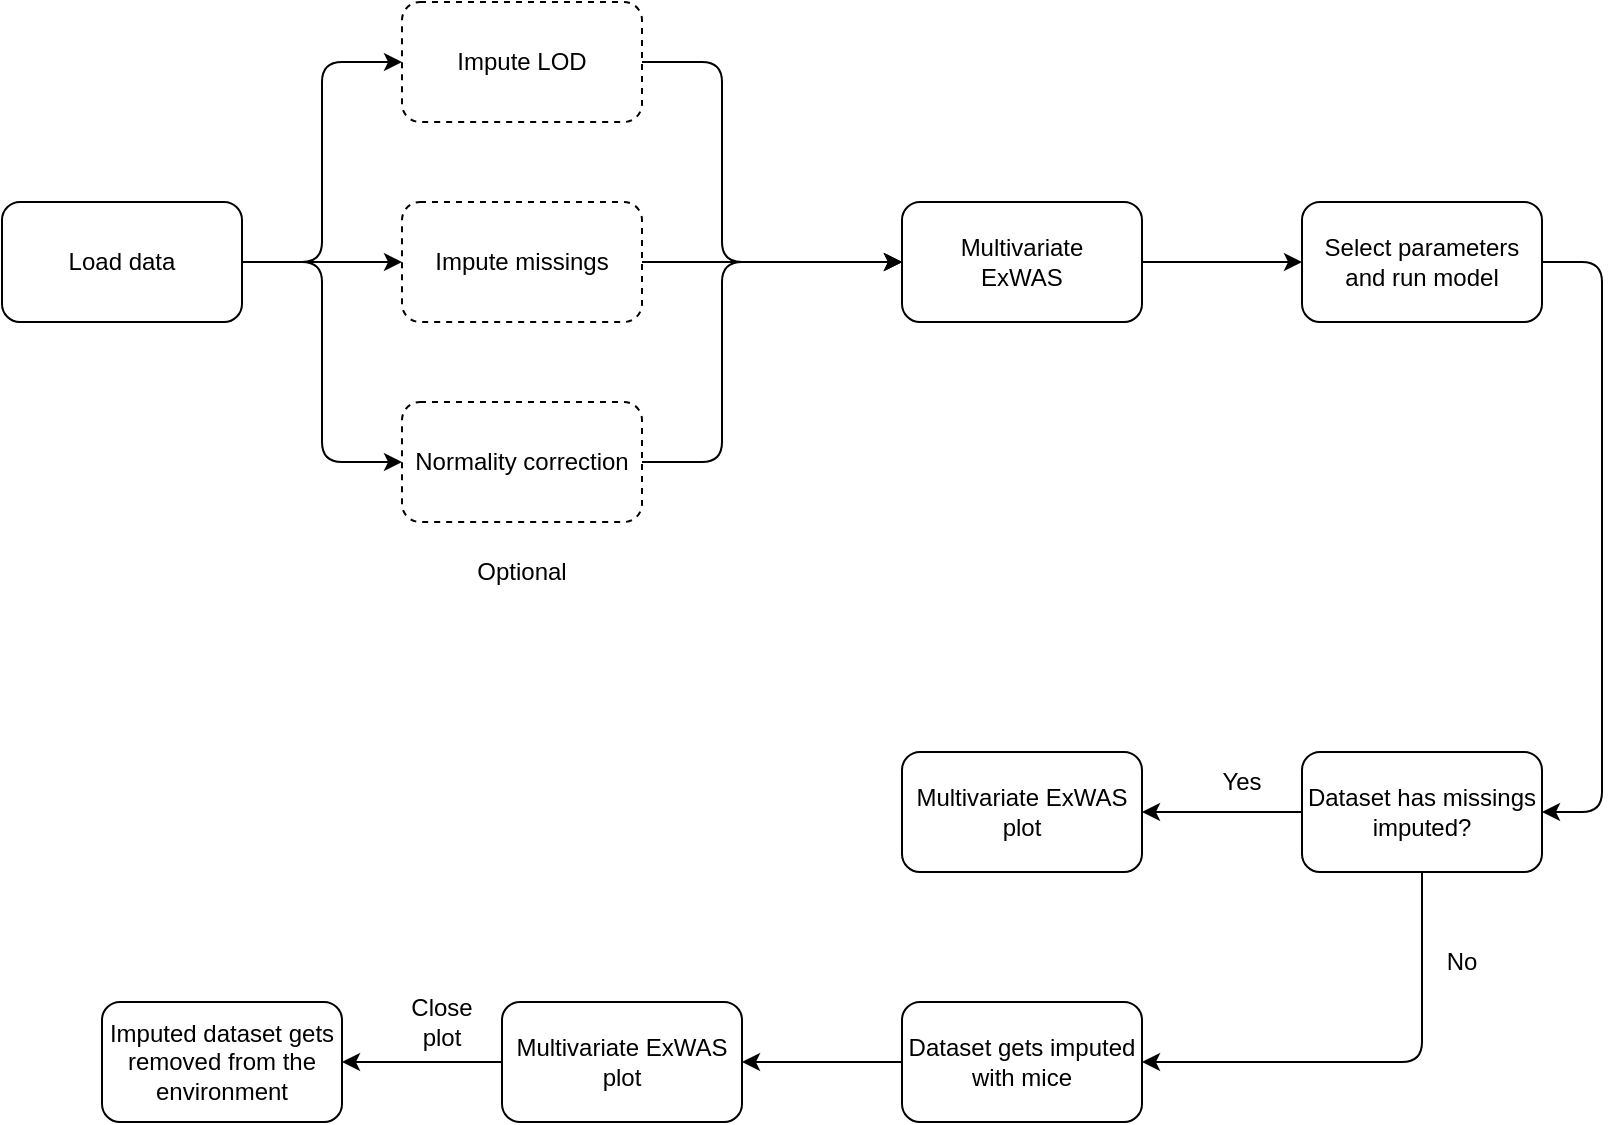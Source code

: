 <mxfile version="12.8.9" type="device"><diagram id="ikGk5NHHArcJRp3SPBoH" name="Page-1"><mxGraphModel dx="786" dy="497" grid="1" gridSize="10" guides="1" tooltips="1" connect="1" arrows="1" fold="1" page="1" pageScale="1" pageWidth="827" pageHeight="1169" math="0" shadow="0"><root><mxCell id="0"/><mxCell id="1" parent="0"/><mxCell id="invHRjWYSuwBnFAoER7o-14" value="Load data" style="rounded=1;whiteSpace=wrap;html=1;" parent="1" vertex="1"><mxGeometry x="90" y="250" width="120" height="60" as="geometry"/></mxCell><mxCell id="invHRjWYSuwBnFAoER7o-33" value="" style="edgeStyle=orthogonalEdgeStyle;rounded=0;orthogonalLoop=1;jettySize=auto;html=1;" parent="1" source="invHRjWYSuwBnFAoER7o-19" target="invHRjWYSuwBnFAoER7o-32" edge="1"><mxGeometry relative="1" as="geometry"/></mxCell><mxCell id="invHRjWYSuwBnFAoER7o-19" value="Multivariate &lt;br&gt;ExWAS" style="rounded=1;whiteSpace=wrap;html=1;" parent="1" vertex="1"><mxGeometry x="540" y="250" width="120" height="60" as="geometry"/></mxCell><mxCell id="invHRjWYSuwBnFAoER7o-32" value="Select parameters and run model" style="rounded=1;whiteSpace=wrap;html=1;" parent="1" vertex="1"><mxGeometry x="740" y="250" width="120" height="60" as="geometry"/></mxCell><mxCell id="invHRjWYSuwBnFAoER7o-21" value="Impute missings" style="rounded=1;whiteSpace=wrap;html=1;dashed=1;" parent="1" vertex="1"><mxGeometry x="290" y="250" width="120" height="60" as="geometry"/></mxCell><mxCell id="invHRjWYSuwBnFAoER7o-22" value="" style="endArrow=classic;html=1;exitX=1;exitY=0.5;exitDx=0;exitDy=0;entryX=0;entryY=0.5;entryDx=0;entryDy=0;" parent="1" target="invHRjWYSuwBnFAoER7o-21" edge="1"><mxGeometry width="50" height="50" relative="1" as="geometry"><mxPoint x="210" y="280" as="sourcePoint"/><mxPoint x="380" y="230" as="targetPoint"/></mxGeometry></mxCell><mxCell id="invHRjWYSuwBnFAoER7o-23" value="Impute LOD" style="rounded=1;whiteSpace=wrap;html=1;dashed=1;" parent="1" vertex="1"><mxGeometry x="290" y="150" width="120" height="60" as="geometry"/></mxCell><mxCell id="invHRjWYSuwBnFAoER7o-24" value="Normality correction" style="rounded=1;whiteSpace=wrap;html=1;dashed=1;" parent="1" vertex="1"><mxGeometry x="290" y="350" width="120" height="60" as="geometry"/></mxCell><mxCell id="invHRjWYSuwBnFAoER7o-25" value="" style="endArrow=classic;html=1;exitX=1;exitY=0.5;exitDx=0;exitDy=0;entryX=0;entryY=0.5;entryDx=0;entryDy=0;" parent="1" target="invHRjWYSuwBnFAoER7o-24" edge="1"><mxGeometry width="50" height="50" relative="1" as="geometry"><mxPoint x="210" y="280" as="sourcePoint"/><mxPoint x="380" y="230" as="targetPoint"/><Array as="points"><mxPoint x="250" y="280"/><mxPoint x="250" y="380"/></Array></mxGeometry></mxCell><mxCell id="invHRjWYSuwBnFAoER7o-26" value="" style="endArrow=classic;html=1;exitX=1;exitY=0.5;exitDx=0;exitDy=0;entryX=0;entryY=0.5;entryDx=0;entryDy=0;" parent="1" target="invHRjWYSuwBnFAoER7o-23" edge="1"><mxGeometry width="50" height="50" relative="1" as="geometry"><mxPoint x="210" y="280" as="sourcePoint"/><mxPoint x="380" y="230" as="targetPoint"/><Array as="points"><mxPoint x="250" y="280"/><mxPoint x="250" y="180"/></Array></mxGeometry></mxCell><mxCell id="invHRjWYSuwBnFAoER7o-27" value="" style="endArrow=classic;html=1;exitX=1;exitY=0.5;exitDx=0;exitDy=0;entryX=0;entryY=0.5;entryDx=0;entryDy=0;" parent="1" source="invHRjWYSuwBnFAoER7o-23" target="invHRjWYSuwBnFAoER7o-19" edge="1"><mxGeometry width="50" height="50" relative="1" as="geometry"><mxPoint x="380" y="400" as="sourcePoint"/><mxPoint x="430" y="350" as="targetPoint"/><Array as="points"><mxPoint x="450" y="180"/><mxPoint x="450" y="280"/></Array></mxGeometry></mxCell><mxCell id="invHRjWYSuwBnFAoER7o-28" value="" style="endArrow=classic;html=1;exitX=1;exitY=0.5;exitDx=0;exitDy=0;entryX=0;entryY=0.5;entryDx=0;entryDy=0;" parent="1" source="invHRjWYSuwBnFAoER7o-21" target="invHRjWYSuwBnFAoER7o-19" edge="1"><mxGeometry width="50" height="50" relative="1" as="geometry"><mxPoint x="380" y="330" as="sourcePoint"/><mxPoint x="430" y="280" as="targetPoint"/></mxGeometry></mxCell><mxCell id="invHRjWYSuwBnFAoER7o-29" value="" style="endArrow=classic;html=1;exitX=1;exitY=0.5;exitDx=0;exitDy=0;entryX=0;entryY=0.5;entryDx=0;entryDy=0;" parent="1" source="invHRjWYSuwBnFAoER7o-24" target="invHRjWYSuwBnFAoER7o-19" edge="1"><mxGeometry width="50" height="50" relative="1" as="geometry"><mxPoint x="380" y="330" as="sourcePoint"/><mxPoint x="430" y="280" as="targetPoint"/><Array as="points"><mxPoint x="450" y="380"/><mxPoint x="450" y="280"/></Array></mxGeometry></mxCell><mxCell id="invHRjWYSuwBnFAoER7o-30" value="Optional" style="text;html=1;strokeColor=none;fillColor=none;align=center;verticalAlign=middle;whiteSpace=wrap;rounded=0;dashed=1;" parent="1" vertex="1"><mxGeometry x="325" y="420" width="50" height="30" as="geometry"/></mxCell><mxCell id="caBBx9Pcf7h1S5Y6lYNv-3" value="" style="edgeStyle=orthogonalEdgeStyle;rounded=0;orthogonalLoop=1;jettySize=auto;html=1;" edge="1" parent="1" source="caBBx9Pcf7h1S5Y6lYNv-1" target="caBBx9Pcf7h1S5Y6lYNv-2"><mxGeometry relative="1" as="geometry"/></mxCell><mxCell id="caBBx9Pcf7h1S5Y6lYNv-1" value="Dataset has missings imputed?" style="rounded=1;whiteSpace=wrap;html=1;" vertex="1" parent="1"><mxGeometry x="740" y="525" width="120" height="60" as="geometry"/></mxCell><mxCell id="caBBx9Pcf7h1S5Y6lYNv-2" value="Multivariate ExWAS plot" style="rounded=1;whiteSpace=wrap;html=1;" vertex="1" parent="1"><mxGeometry x="540" y="525" width="120" height="60" as="geometry"/></mxCell><mxCell id="caBBx9Pcf7h1S5Y6lYNv-10" value="" style="edgeStyle=orthogonalEdgeStyle;rounded=0;orthogonalLoop=1;jettySize=auto;html=1;" edge="1" parent="1" source="caBBx9Pcf7h1S5Y6lYNv-4" target="caBBx9Pcf7h1S5Y6lYNv-9"><mxGeometry relative="1" as="geometry"/></mxCell><mxCell id="caBBx9Pcf7h1S5Y6lYNv-4" value="Dataset gets imputed with mice" style="rounded=1;whiteSpace=wrap;html=1;" vertex="1" parent="1"><mxGeometry x="540" y="650" width="120" height="60" as="geometry"/></mxCell><mxCell id="caBBx9Pcf7h1S5Y6lYNv-12" value="" style="edgeStyle=orthogonalEdgeStyle;rounded=0;orthogonalLoop=1;jettySize=auto;html=1;" edge="1" parent="1" source="caBBx9Pcf7h1S5Y6lYNv-9" target="caBBx9Pcf7h1S5Y6lYNv-11"><mxGeometry relative="1" as="geometry"/></mxCell><mxCell id="caBBx9Pcf7h1S5Y6lYNv-9" value="Multivariate ExWAS plot" style="rounded=1;whiteSpace=wrap;html=1;" vertex="1" parent="1"><mxGeometry x="340" y="650" width="120" height="60" as="geometry"/></mxCell><mxCell id="caBBx9Pcf7h1S5Y6lYNv-11" value="Imputed dataset gets removed from the environment" style="rounded=1;whiteSpace=wrap;html=1;" vertex="1" parent="1"><mxGeometry x="140" y="650" width="120" height="60" as="geometry"/></mxCell><mxCell id="caBBx9Pcf7h1S5Y6lYNv-5" value="" style="endArrow=classic;html=1;exitX=0.5;exitY=1;exitDx=0;exitDy=0;entryX=1;entryY=0.5;entryDx=0;entryDy=0;" edge="1" parent="1" source="caBBx9Pcf7h1S5Y6lYNv-1" target="caBBx9Pcf7h1S5Y6lYNv-4"><mxGeometry width="50" height="50" relative="1" as="geometry"><mxPoint x="550" y="450" as="sourcePoint"/><mxPoint x="600" y="400" as="targetPoint"/><Array as="points"><mxPoint x="800" y="680"/></Array></mxGeometry></mxCell><mxCell id="caBBx9Pcf7h1S5Y6lYNv-6" value="No" style="text;html=1;strokeColor=none;fillColor=none;align=center;verticalAlign=middle;whiteSpace=wrap;rounded=0;" vertex="1" parent="1"><mxGeometry x="800" y="620" width="40" height="20" as="geometry"/></mxCell><mxCell id="caBBx9Pcf7h1S5Y6lYNv-7" value="Yes" style="text;html=1;strokeColor=none;fillColor=none;align=center;verticalAlign=middle;whiteSpace=wrap;rounded=0;" vertex="1" parent="1"><mxGeometry x="690" y="530" width="40" height="20" as="geometry"/></mxCell><mxCell id="caBBx9Pcf7h1S5Y6lYNv-8" value="" style="endArrow=classic;html=1;exitX=1;exitY=0.5;exitDx=0;exitDy=0;entryX=1;entryY=0.5;entryDx=0;entryDy=0;" edge="1" parent="1" source="invHRjWYSuwBnFAoER7o-32" target="caBBx9Pcf7h1S5Y6lYNv-1"><mxGeometry width="50" height="50" relative="1" as="geometry"><mxPoint x="550" y="450" as="sourcePoint"/><mxPoint x="600" y="400" as="targetPoint"/><Array as="points"><mxPoint x="890" y="280"/><mxPoint x="890" y="555"/></Array></mxGeometry></mxCell><mxCell id="caBBx9Pcf7h1S5Y6lYNv-13" value="Close&lt;br&gt;plot" style="text;html=1;strokeColor=none;fillColor=none;align=center;verticalAlign=middle;whiteSpace=wrap;rounded=0;" vertex="1" parent="1"><mxGeometry x="290" y="650" width="40" height="20" as="geometry"/></mxCell></root></mxGraphModel></diagram></mxfile>